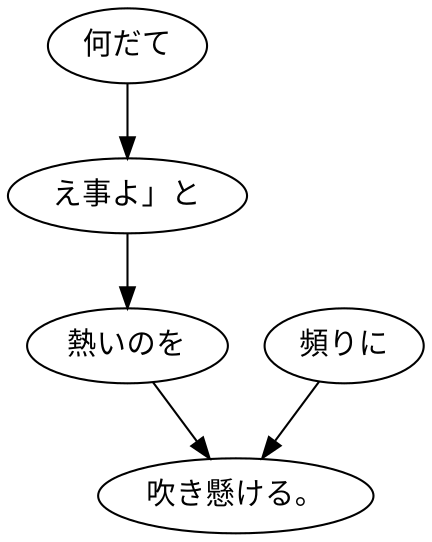 digraph graph744 {
	node0 [label="何だて"];
	node1 [label="え事よ」と"];
	node2 [label="熱いのを"];
	node3 [label="頻りに"];
	node4 [label="吹き懸ける。"];
	node0 -> node1;
	node1 -> node2;
	node2 -> node4;
	node3 -> node4;
}
